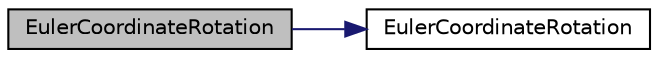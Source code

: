 digraph "EulerCoordinateRotation"
{
  bgcolor="transparent";
  edge [fontname="Helvetica",fontsize="10",labelfontname="Helvetica",labelfontsize="10"];
  node [fontname="Helvetica",fontsize="10",shape=record];
  rankdir="LR";
  Node1 [label="EulerCoordinateRotation",height=0.2,width=0.4,color="black", fillcolor="grey75", style="filled", fontcolor="black"];
  Node1 -> Node2 [color="midnightblue",fontsize="10",style="solid",fontname="Helvetica"];
  Node2 [label="EulerCoordinateRotation",height=0.2,width=0.4,color="black",URL="$a00691.html#a7c3c221913885744f9e959649d4c9373",tooltip="Construct null. "];
}
